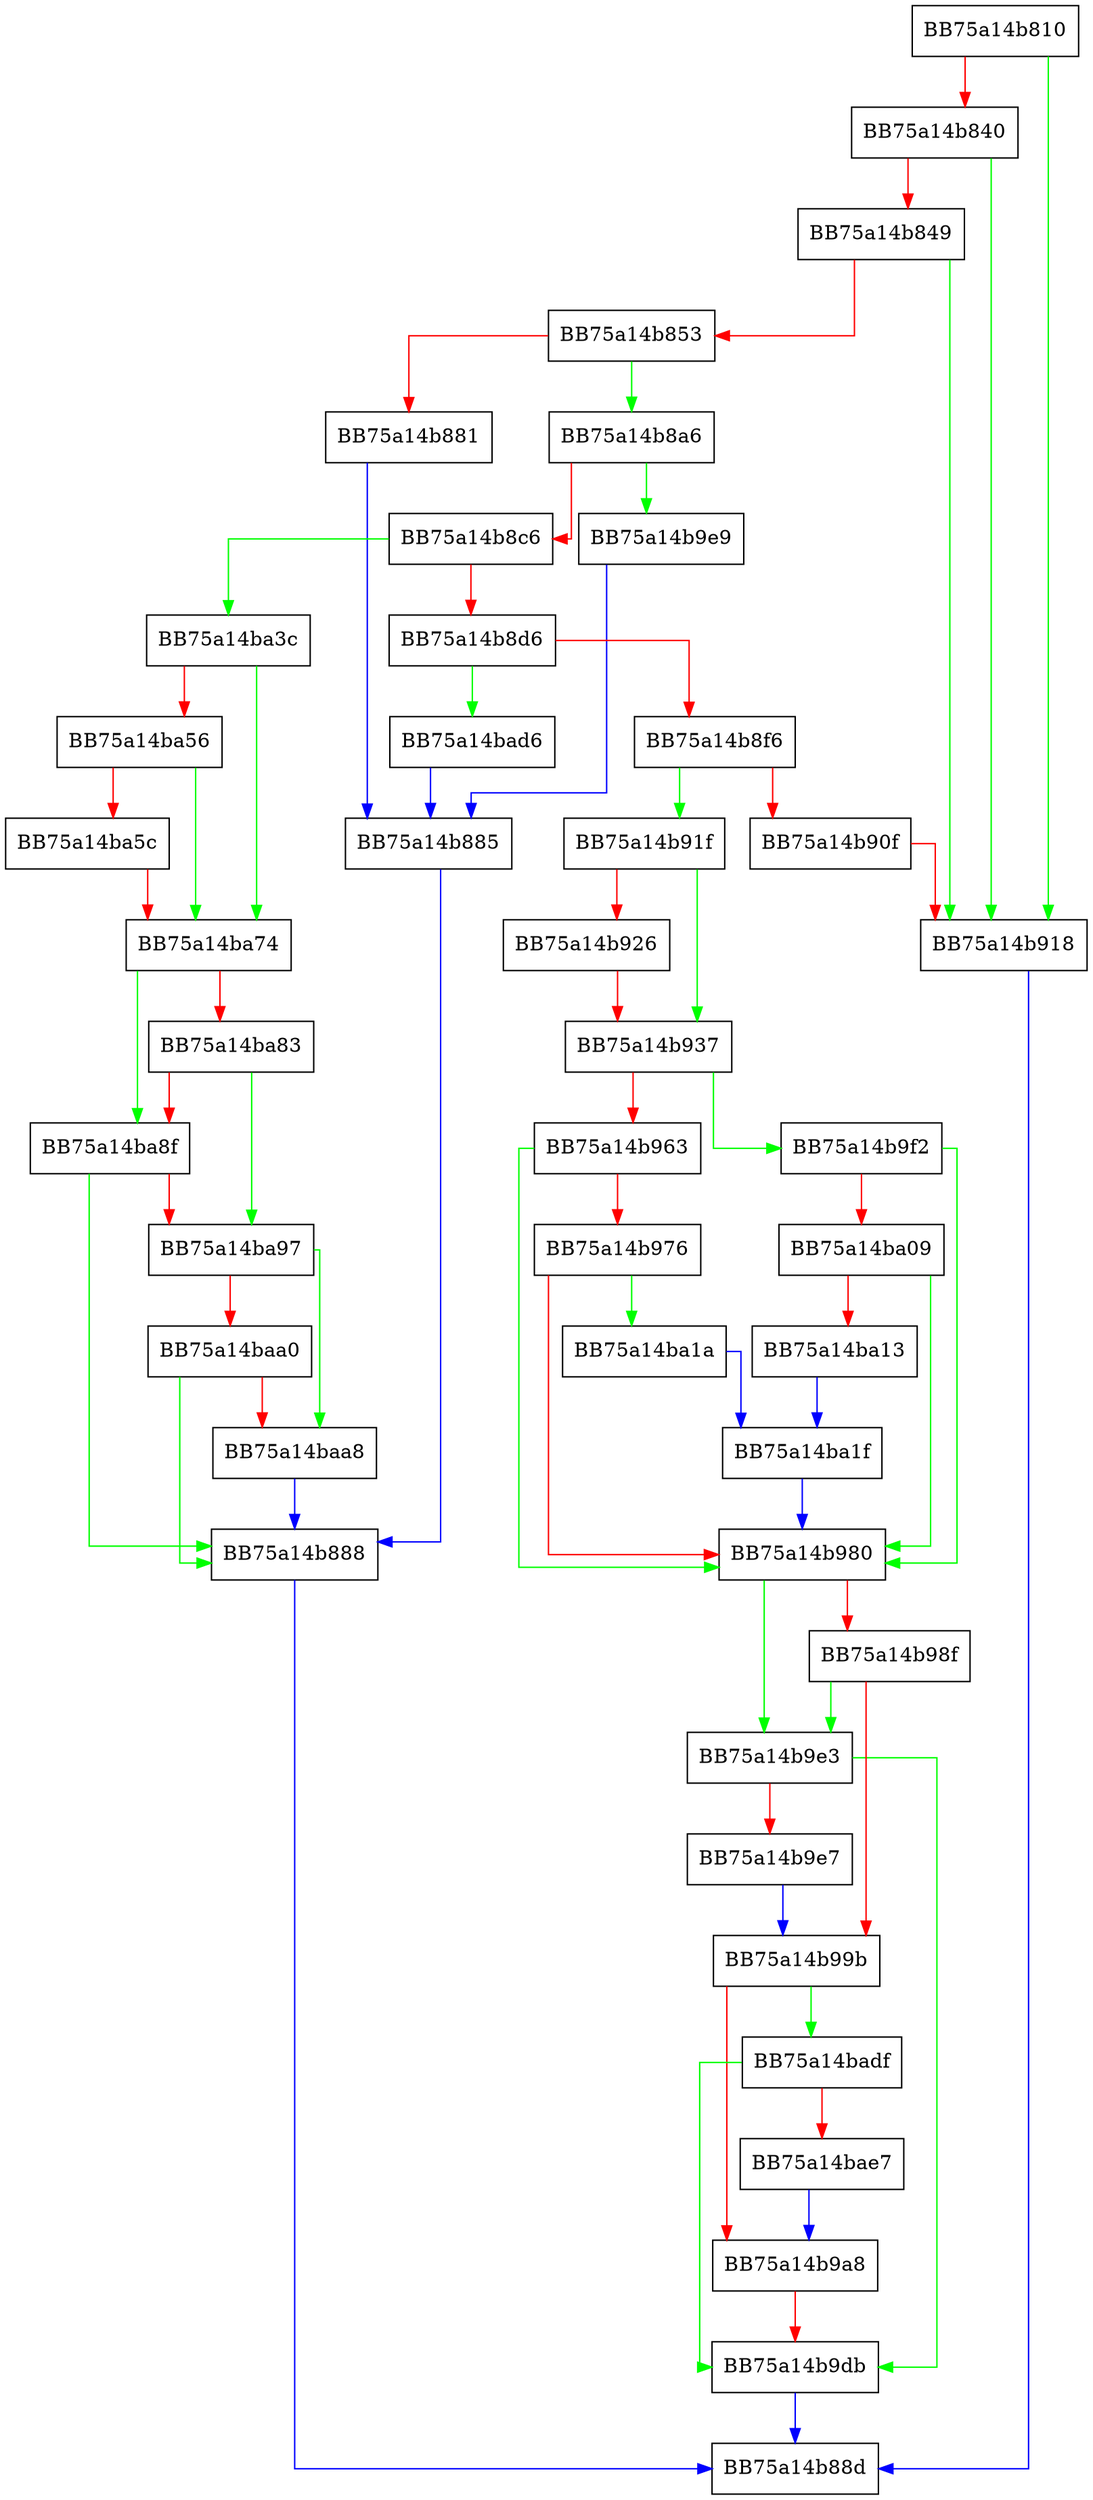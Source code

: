 digraph LookupFileName {
  node [shape="box"];
  graph [splines=ortho];
  BB75a14b810 -> BB75a14b918 [color="green"];
  BB75a14b810 -> BB75a14b840 [color="red"];
  BB75a14b840 -> BB75a14b918 [color="green"];
  BB75a14b840 -> BB75a14b849 [color="red"];
  BB75a14b849 -> BB75a14b918 [color="green"];
  BB75a14b849 -> BB75a14b853 [color="red"];
  BB75a14b853 -> BB75a14b8a6 [color="green"];
  BB75a14b853 -> BB75a14b881 [color="red"];
  BB75a14b881 -> BB75a14b885 [color="blue"];
  BB75a14b885 -> BB75a14b888 [color="blue"];
  BB75a14b888 -> BB75a14b88d [color="blue"];
  BB75a14b8a6 -> BB75a14b9e9 [color="green"];
  BB75a14b8a6 -> BB75a14b8c6 [color="red"];
  BB75a14b8c6 -> BB75a14ba3c [color="green"];
  BB75a14b8c6 -> BB75a14b8d6 [color="red"];
  BB75a14b8d6 -> BB75a14bad6 [color="green"];
  BB75a14b8d6 -> BB75a14b8f6 [color="red"];
  BB75a14b8f6 -> BB75a14b91f [color="green"];
  BB75a14b8f6 -> BB75a14b90f [color="red"];
  BB75a14b90f -> BB75a14b918 [color="red"];
  BB75a14b918 -> BB75a14b88d [color="blue"];
  BB75a14b91f -> BB75a14b937 [color="green"];
  BB75a14b91f -> BB75a14b926 [color="red"];
  BB75a14b926 -> BB75a14b937 [color="red"];
  BB75a14b937 -> BB75a14b9f2 [color="green"];
  BB75a14b937 -> BB75a14b963 [color="red"];
  BB75a14b963 -> BB75a14b980 [color="green"];
  BB75a14b963 -> BB75a14b976 [color="red"];
  BB75a14b976 -> BB75a14ba1a [color="green"];
  BB75a14b976 -> BB75a14b980 [color="red"];
  BB75a14b980 -> BB75a14b9e3 [color="green"];
  BB75a14b980 -> BB75a14b98f [color="red"];
  BB75a14b98f -> BB75a14b9e3 [color="green"];
  BB75a14b98f -> BB75a14b99b [color="red"];
  BB75a14b99b -> BB75a14badf [color="green"];
  BB75a14b99b -> BB75a14b9a8 [color="red"];
  BB75a14b9a8 -> BB75a14b9db [color="red"];
  BB75a14b9db -> BB75a14b88d [color="blue"];
  BB75a14b9e3 -> BB75a14b9db [color="green"];
  BB75a14b9e3 -> BB75a14b9e7 [color="red"];
  BB75a14b9e7 -> BB75a14b99b [color="blue"];
  BB75a14b9e9 -> BB75a14b885 [color="blue"];
  BB75a14b9f2 -> BB75a14b980 [color="green"];
  BB75a14b9f2 -> BB75a14ba09 [color="red"];
  BB75a14ba09 -> BB75a14b980 [color="green"];
  BB75a14ba09 -> BB75a14ba13 [color="red"];
  BB75a14ba13 -> BB75a14ba1f [color="blue"];
  BB75a14ba1a -> BB75a14ba1f [color="blue"];
  BB75a14ba1f -> BB75a14b980 [color="blue"];
  BB75a14ba3c -> BB75a14ba74 [color="green"];
  BB75a14ba3c -> BB75a14ba56 [color="red"];
  BB75a14ba56 -> BB75a14ba74 [color="green"];
  BB75a14ba56 -> BB75a14ba5c [color="red"];
  BB75a14ba5c -> BB75a14ba74 [color="red"];
  BB75a14ba74 -> BB75a14ba8f [color="green"];
  BB75a14ba74 -> BB75a14ba83 [color="red"];
  BB75a14ba83 -> BB75a14ba97 [color="green"];
  BB75a14ba83 -> BB75a14ba8f [color="red"];
  BB75a14ba8f -> BB75a14b888 [color="green"];
  BB75a14ba8f -> BB75a14ba97 [color="red"];
  BB75a14ba97 -> BB75a14baa8 [color="green"];
  BB75a14ba97 -> BB75a14baa0 [color="red"];
  BB75a14baa0 -> BB75a14b888 [color="green"];
  BB75a14baa0 -> BB75a14baa8 [color="red"];
  BB75a14baa8 -> BB75a14b888 [color="blue"];
  BB75a14bad6 -> BB75a14b885 [color="blue"];
  BB75a14badf -> BB75a14b9db [color="green"];
  BB75a14badf -> BB75a14bae7 [color="red"];
  BB75a14bae7 -> BB75a14b9a8 [color="blue"];
}